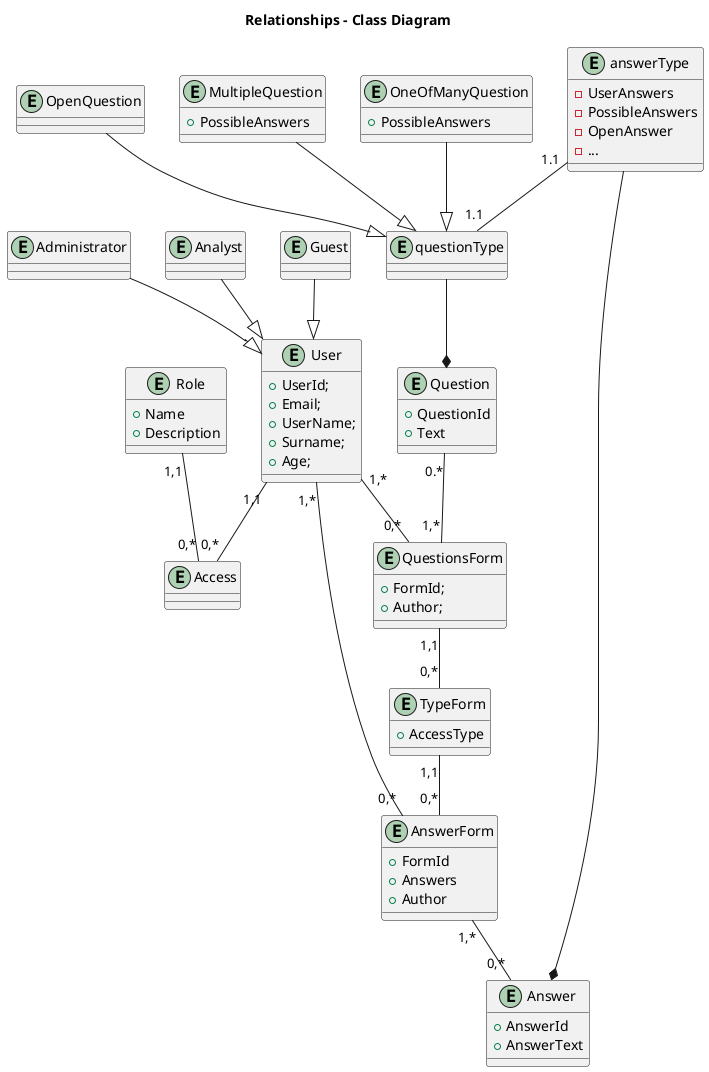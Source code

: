 @startuml

title Relationships - Class Diagram


entity User {
    + UserId;
    + Email;
    + UserName;
    + Surname;
    + Age;
}

entity Administrator
entity Analyst
entity Guest

entity Access
entity Role {
 + Name
 + Description
}

Role "1,1"--"0,*" Access

User "1,1"--"0,*" Access

Administrator --|> User
Analyst --|> User
Guest --|> User



entity QuestionsForm{
 + FormId;
 + Author;
}

entity TypeForm {
 + AccessType
}





entity Question {
+ QuestionId
+ Text
}

entity questionType

entity OneOfManyQuestion {
+ PossibleAnswers
}

entity OpenQuestion 

entity MultipleQuestion {
+ PossibleAnswers
}

MultipleQuestion --|> questionType
OpenQuestion --|> questionType
OneOfManyQuestion --|> questionType

questionType --* Question




Question  "0.*"--"1,*" QuestionsForm
QuestionsForm "1,1"--"0,*" TypeForm






entity AnswerForm {
 + FormId
 + Answers
 + Author
}



entity Answer {
 + AnswerId
 + AnswerText
}

entity answerType{
 - UserAnswers
 - PossibleAnswers 
 - OpenAnswer 
 - ...
}

answerType "1.1"--"1.1" questionType
TypeForm "1,1"--"0,*" AnswerForm

answerType --* Answer

AnswerForm "1,*"--"0,*" Answer



User "1,*"--"0,*" AnswerForm
User "1,*"--"0,*" QuestionsForm
@enduml
